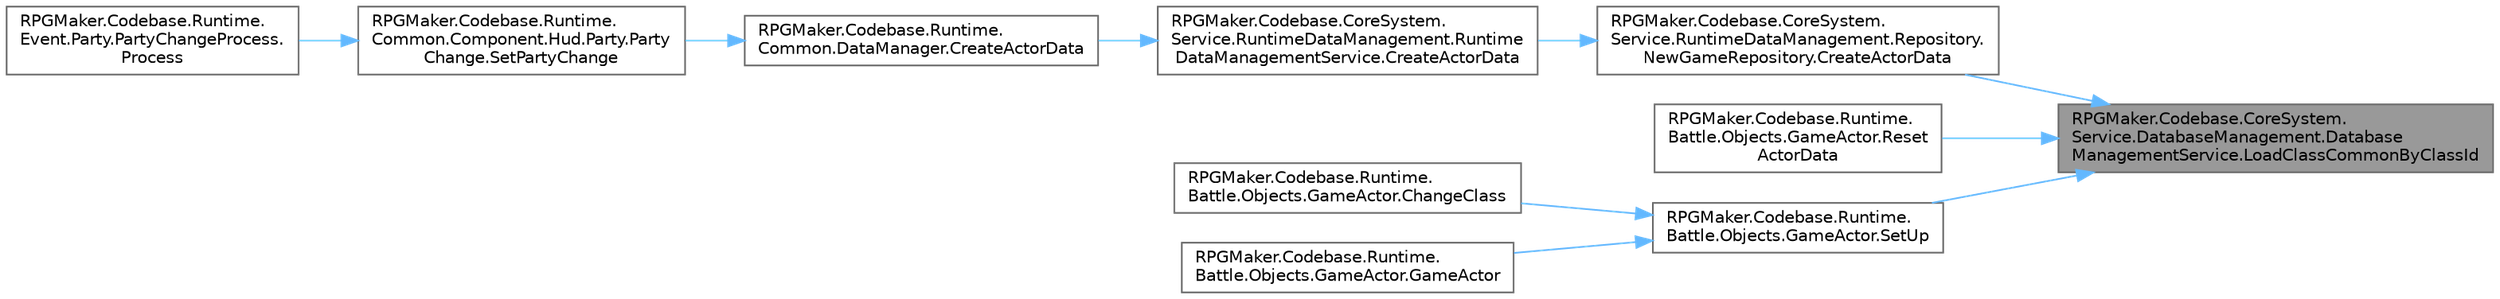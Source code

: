 digraph "RPGMaker.Codebase.CoreSystem.Service.DatabaseManagement.DatabaseManagementService.LoadClassCommonByClassId"
{
 // LATEX_PDF_SIZE
  bgcolor="transparent";
  edge [fontname=Helvetica,fontsize=10,labelfontname=Helvetica,labelfontsize=10];
  node [fontname=Helvetica,fontsize=10,shape=box,height=0.2,width=0.4];
  rankdir="RL";
  Node1 [id="Node000001",label="RPGMaker.Codebase.CoreSystem.\lService.DatabaseManagement.Database\lManagementService.LoadClassCommonByClassId",height=0.2,width=0.4,color="gray40", fillcolor="grey60", style="filled", fontcolor="black",tooltip="😁 クラスIDによるクラス共通読込"];
  Node1 -> Node2 [id="edge1_Node000001_Node000002",dir="back",color="steelblue1",style="solid",tooltip=" "];
  Node2 [id="Node000002",label="RPGMaker.Codebase.CoreSystem.\lService.RuntimeDataManagement.Repository.\lNewGameRepository.CreateActorData",height=0.2,width=0.4,color="grey40", fillcolor="white", style="filled",URL="$d5/d7b/class_r_p_g_maker_1_1_codebase_1_1_core_system_1_1_service_1_1_runtime_data_management_1_1_repository_1_1_new_game_repository.html#ad45fc15c7715248459ba9c23c22d990b",tooltip="😁 ActorDataModel生成"];
  Node2 -> Node3 [id="edge2_Node000002_Node000003",dir="back",color="steelblue1",style="solid",tooltip=" "];
  Node3 [id="Node000003",label="RPGMaker.Codebase.CoreSystem.\lService.RuntimeDataManagement.Runtime\lDataManagementService.CreateActorData",height=0.2,width=0.4,color="grey40", fillcolor="white", style="filled",URL="$db/d7b/class_r_p_g_maker_1_1_codebase_1_1_core_system_1_1_service_1_1_runtime_data_management_1_1_runtime_data_management_service.html#adf7143d18d8de3959692389403f45a06",tooltip="😁 ActorData生成"];
  Node3 -> Node4 [id="edge3_Node000003_Node000004",dir="back",color="steelblue1",style="solid",tooltip=" "];
  Node4 [id="Node000004",label="RPGMaker.Codebase.Runtime.\lCommon.DataManager.CreateActorData",height=0.2,width=0.4,color="grey40", fillcolor="white", style="filled",URL="$d5/d08/class_r_p_g_maker_1_1_codebase_1_1_runtime_1_1_common_1_1_data_manager.html#a886883ed7fbcc602d724635e66f6e014",tooltip="ActorData生成"];
  Node4 -> Node5 [id="edge4_Node000004_Node000005",dir="back",color="steelblue1",style="solid",tooltip=" "];
  Node5 [id="Node000005",label="RPGMaker.Codebase.Runtime.\lCommon.Component.Hud.Party.Party\lChange.SetPartyChange",height=0.2,width=0.4,color="grey40", fillcolor="white", style="filled",URL="$d6/d9e/class_r_p_g_maker_1_1_codebase_1_1_runtime_1_1_common_1_1_component_1_1_hud_1_1_party_1_1_party_change.html#a8f16990a492aff64258061fe86fe417c",tooltip="メンバー追加、削除"];
  Node5 -> Node6 [id="edge5_Node000005_Node000006",dir="back",color="steelblue1",style="solid",tooltip=" "];
  Node6 [id="Node000006",label="RPGMaker.Codebase.Runtime.\lEvent.Party.PartyChangeProcess.\lProcess",height=0.2,width=0.4,color="grey40", fillcolor="white", style="filled",URL="$d9/de0/class_r_p_g_maker_1_1_codebase_1_1_runtime_1_1_event_1_1_party_1_1_party_change_process.html#afa28f25a93e48c726ccfb77f291d7b38",tooltip="😁 処理"];
  Node1 -> Node7 [id="edge6_Node000001_Node000007",dir="back",color="steelblue1",style="solid",tooltip=" "];
  Node7 [id="Node000007",label="RPGMaker.Codebase.Runtime.\lBattle.Objects.GameActor.Reset\lActorData",height=0.2,width=0.4,color="grey40", fillcolor="white", style="filled",URL="$db/dfc/class_r_p_g_maker_1_1_codebase_1_1_runtime_1_1_battle_1_1_objects_1_1_game_actor.html#a322694730df3b1f919972b46189cf593",tooltip="😁 パラメータの再設定を行う"];
  Node1 -> Node8 [id="edge7_Node000001_Node000008",dir="back",color="steelblue1",style="solid",tooltip=" "];
  Node8 [id="Node000008",label="RPGMaker.Codebase.Runtime.\lBattle.Objects.GameActor.SetUp",height=0.2,width=0.4,color="grey40", fillcolor="white", style="filled",URL="$db/dfc/class_r_p_g_maker_1_1_codebase_1_1_runtime_1_1_battle_1_1_objects_1_1_game_actor.html#a53c4aea1cfed65f5183bda2f6dc142fb",tooltip="😁 指定アクターで Gama_Actor を設定"];
  Node8 -> Node9 [id="edge8_Node000008_Node000009",dir="back",color="steelblue1",style="solid",tooltip=" "];
  Node9 [id="Node000009",label="RPGMaker.Codebase.Runtime.\lBattle.Objects.GameActor.ChangeClass",height=0.2,width=0.4,color="grey40", fillcolor="white", style="filled",URL="$db/dfc/class_r_p_g_maker_1_1_codebase_1_1_runtime_1_1_battle_1_1_objects_1_1_game_actor.html#ab56e3fb89212ea018c22c843a2ae0188",tooltip="😁 指定クラスに変更する"];
  Node8 -> Node10 [id="edge9_Node000008_Node000010",dir="back",color="steelblue1",style="solid",tooltip=" "];
  Node10 [id="Node000010",label="RPGMaker.Codebase.Runtime.\lBattle.Objects.GameActor.GameActor",height=0.2,width=0.4,color="grey40", fillcolor="white", style="filled",URL="$db/dfc/class_r_p_g_maker_1_1_codebase_1_1_runtime_1_1_battle_1_1_objects_1_1_game_actor.html#a6eb975da7879816a10b2659b695a568d",tooltip="😁 生成"];
}
